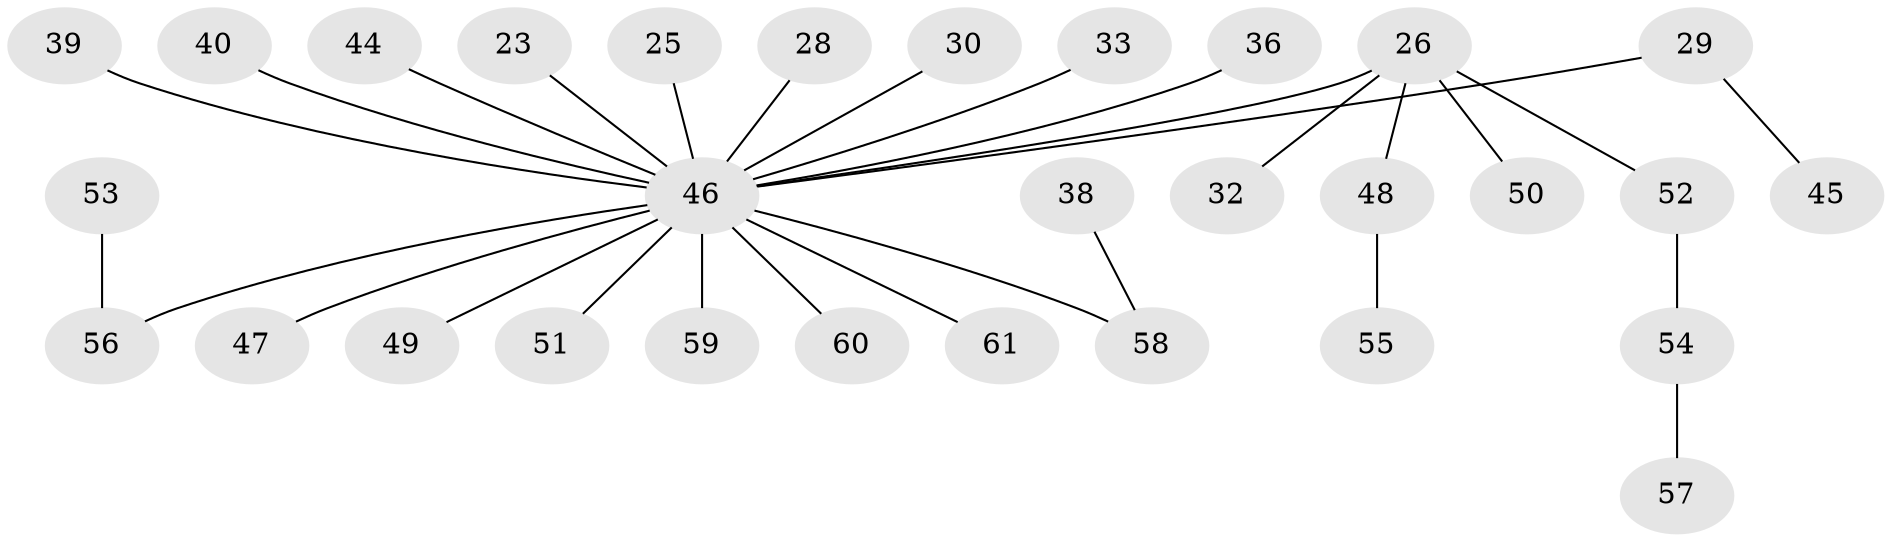 // original degree distribution, {4: 0.08196721311475409, 1: 0.5737704918032787, 2: 0.16393442622950818, 5: 0.04918032786885246, 3: 0.09836065573770492, 6: 0.03278688524590164}
// Generated by graph-tools (version 1.1) at 2025/56/03/04/25 21:56:03]
// undirected, 30 vertices, 29 edges
graph export_dot {
graph [start="1"]
  node [color=gray90,style=filled];
  23;
  25;
  26 [super="+21"];
  28;
  29;
  30;
  32;
  33;
  36;
  38;
  39;
  40;
  44;
  45;
  46 [super="+27+42+16+17+22"];
  47;
  48 [super="+41"];
  49;
  50;
  51;
  52;
  53;
  54;
  55;
  56 [super="+43"];
  57;
  58 [super="+35"];
  59;
  60;
  61;
  23 -- 46;
  25 -- 46;
  26 -- 32;
  26 -- 50;
  26 -- 52;
  26 -- 48;
  26 -- 46;
  28 -- 46;
  29 -- 45;
  29 -- 46;
  30 -- 46;
  33 -- 46;
  36 -- 46;
  38 -- 58;
  39 -- 46;
  40 -- 46;
  44 -- 46;
  46 -- 47;
  46 -- 49;
  46 -- 56;
  46 -- 58;
  46 -- 59;
  46 -- 60;
  46 -- 61;
  46 -- 51;
  48 -- 55;
  52 -- 54;
  53 -- 56;
  54 -- 57;
}
